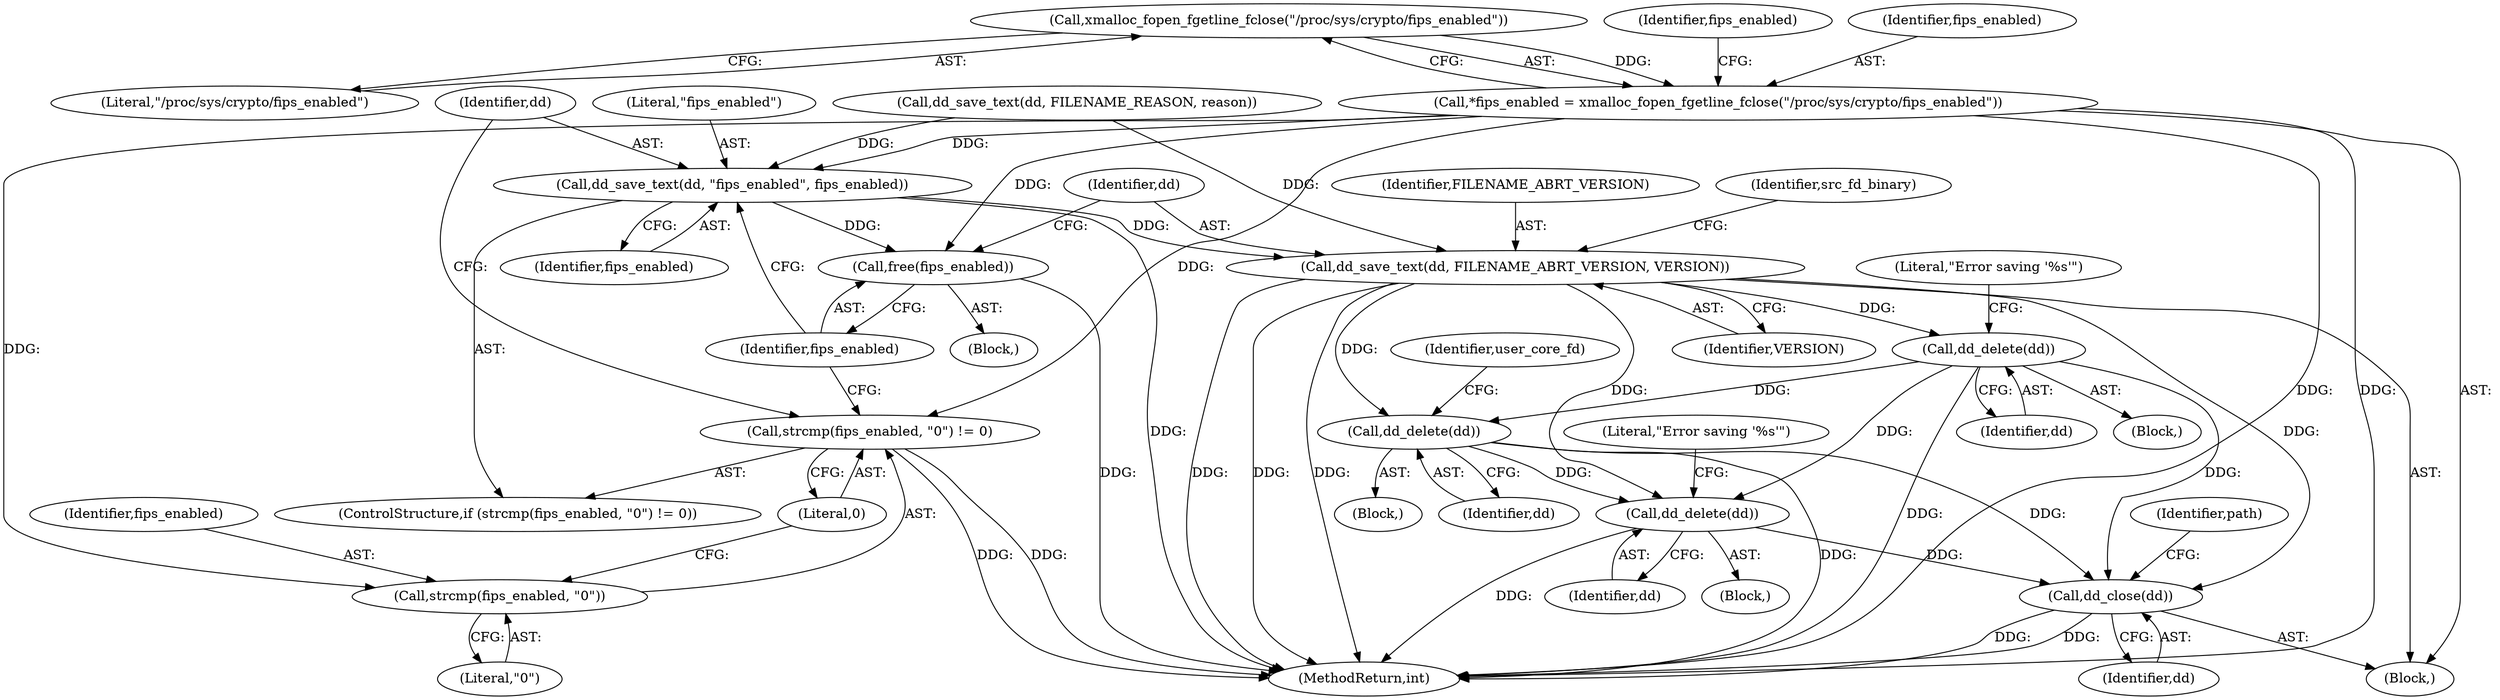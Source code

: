 digraph "0_abrt_4f2c1ddd3e3b81d2d5146b883115371f1cada9f9@API" {
"1000829" [label="(Call,xmalloc_fopen_fgetline_fclose(\"/proc/sys/crypto/fips_enabled\"))"];
"1000827" [label="(Call,*fips_enabled = xmalloc_fopen_fgetline_fclose(\"/proc/sys/crypto/fips_enabled\"))"];
"1000835" [label="(Call,strcmp(fips_enabled, \"0\") != 0)"];
"1000836" [label="(Call,strcmp(fips_enabled, \"0\"))"];
"1000840" [label="(Call,dd_save_text(dd, \"fips_enabled\", fips_enabled))"];
"1000844" [label="(Call,free(fips_enabled))"];
"1000846" [label="(Call,dd_save_text(dd, FILENAME_ABRT_VERSION, VERSION))"];
"1000882" [label="(Call,dd_delete(dd))"];
"1000919" [label="(Call,dd_delete(dd))"];
"1001029" [label="(Call,dd_delete(dd))"];
"1001036" [label="(Call,dd_close(dd))"];
"1000835" [label="(Call,strcmp(fips_enabled, \"0\") != 0)"];
"1000834" [label="(ControlStructure,if (strcmp(fips_enabled, \"0\") != 0))"];
"1000827" [label="(Call,*fips_enabled = xmalloc_fopen_fgetline_fclose(\"/proc/sys/crypto/fips_enabled\"))"];
"1000919" [label="(Call,dd_delete(dd))"];
"1000923" [label="(Identifier,user_core_fd)"];
"1000885" [label="(Literal,\"Error saving '%s'\")"];
"1000881" [label="(Block,)"];
"1000832" [label="(Identifier,fips_enabled)"];
"1000840" [label="(Call,dd_save_text(dd, \"fips_enabled\", fips_enabled))"];
"1000806" [label="(Call,dd_save_text(dd, FILENAME_REASON, reason))"];
"1000829" [label="(Call,xmalloc_fopen_fgetline_fclose(\"/proc/sys/crypto/fips_enabled\"))"];
"1000848" [label="(Identifier,FILENAME_ABRT_VERSION)"];
"1001028" [label="(Block,)"];
"1000839" [label="(Literal,0)"];
"1000852" [label="(Identifier,src_fd_binary)"];
"1001040" [label="(Identifier,path)"];
"1000882" [label="(Call,dd_delete(dd))"];
"1000841" [label="(Identifier,dd)"];
"1000844" [label="(Call,free(fips_enabled))"];
"1000830" [label="(Literal,\"/proc/sys/crypto/fips_enabled\")"];
"1000837" [label="(Identifier,fips_enabled)"];
"1001171" [label="(MethodReturn,int)"];
"1000845" [label="(Identifier,fips_enabled)"];
"1000920" [label="(Identifier,dd)"];
"1000849" [label="(Identifier,VERSION)"];
"1000843" [label="(Identifier,fips_enabled)"];
"1000624" [label="(Block,)"];
"1000846" [label="(Call,dd_save_text(dd, FILENAME_ABRT_VERSION, VERSION))"];
"1000883" [label="(Identifier,dd)"];
"1000916" [label="(Block,)"];
"1001030" [label="(Identifier,dd)"];
"1000828" [label="(Identifier,fips_enabled)"];
"1000836" [label="(Call,strcmp(fips_enabled, \"0\"))"];
"1001036" [label="(Call,dd_close(dd))"];
"1001037" [label="(Identifier,dd)"];
"1000838" [label="(Literal,\"0\")"];
"1000833" [label="(Block,)"];
"1000847" [label="(Identifier,dd)"];
"1001029" [label="(Call,dd_delete(dd))"];
"1000842" [label="(Literal,\"fips_enabled\")"];
"1001032" [label="(Literal,\"Error saving '%s'\")"];
"1000829" -> "1000827"  [label="AST: "];
"1000829" -> "1000830"  [label="CFG: "];
"1000830" -> "1000829"  [label="AST: "];
"1000827" -> "1000829"  [label="CFG: "];
"1000829" -> "1000827"  [label="DDG: "];
"1000827" -> "1000624"  [label="AST: "];
"1000828" -> "1000827"  [label="AST: "];
"1000832" -> "1000827"  [label="CFG: "];
"1000827" -> "1001171"  [label="DDG: "];
"1000827" -> "1001171"  [label="DDG: "];
"1000827" -> "1000835"  [label="DDG: "];
"1000827" -> "1000836"  [label="DDG: "];
"1000827" -> "1000840"  [label="DDG: "];
"1000827" -> "1000844"  [label="DDG: "];
"1000835" -> "1000834"  [label="AST: "];
"1000835" -> "1000839"  [label="CFG: "];
"1000836" -> "1000835"  [label="AST: "];
"1000839" -> "1000835"  [label="AST: "];
"1000841" -> "1000835"  [label="CFG: "];
"1000845" -> "1000835"  [label="CFG: "];
"1000835" -> "1001171"  [label="DDG: "];
"1000835" -> "1001171"  [label="DDG: "];
"1000836" -> "1000838"  [label="CFG: "];
"1000837" -> "1000836"  [label="AST: "];
"1000838" -> "1000836"  [label="AST: "];
"1000839" -> "1000836"  [label="CFG: "];
"1000840" -> "1000834"  [label="AST: "];
"1000840" -> "1000843"  [label="CFG: "];
"1000841" -> "1000840"  [label="AST: "];
"1000842" -> "1000840"  [label="AST: "];
"1000843" -> "1000840"  [label="AST: "];
"1000845" -> "1000840"  [label="CFG: "];
"1000840" -> "1001171"  [label="DDG: "];
"1000806" -> "1000840"  [label="DDG: "];
"1000840" -> "1000844"  [label="DDG: "];
"1000840" -> "1000846"  [label="DDG: "];
"1000844" -> "1000833"  [label="AST: "];
"1000844" -> "1000845"  [label="CFG: "];
"1000845" -> "1000844"  [label="AST: "];
"1000847" -> "1000844"  [label="CFG: "];
"1000844" -> "1001171"  [label="DDG: "];
"1000846" -> "1000624"  [label="AST: "];
"1000846" -> "1000849"  [label="CFG: "];
"1000847" -> "1000846"  [label="AST: "];
"1000848" -> "1000846"  [label="AST: "];
"1000849" -> "1000846"  [label="AST: "];
"1000852" -> "1000846"  [label="CFG: "];
"1000846" -> "1001171"  [label="DDG: "];
"1000846" -> "1001171"  [label="DDG: "];
"1000846" -> "1001171"  [label="DDG: "];
"1000806" -> "1000846"  [label="DDG: "];
"1000846" -> "1000882"  [label="DDG: "];
"1000846" -> "1000919"  [label="DDG: "];
"1000846" -> "1001029"  [label="DDG: "];
"1000846" -> "1001036"  [label="DDG: "];
"1000882" -> "1000881"  [label="AST: "];
"1000882" -> "1000883"  [label="CFG: "];
"1000883" -> "1000882"  [label="AST: "];
"1000885" -> "1000882"  [label="CFG: "];
"1000882" -> "1001171"  [label="DDG: "];
"1000882" -> "1000919"  [label="DDG: "];
"1000882" -> "1001029"  [label="DDG: "];
"1000882" -> "1001036"  [label="DDG: "];
"1000919" -> "1000916"  [label="AST: "];
"1000919" -> "1000920"  [label="CFG: "];
"1000920" -> "1000919"  [label="AST: "];
"1000923" -> "1000919"  [label="CFG: "];
"1000919" -> "1001171"  [label="DDG: "];
"1000919" -> "1001029"  [label="DDG: "];
"1000919" -> "1001036"  [label="DDG: "];
"1001029" -> "1001028"  [label="AST: "];
"1001029" -> "1001030"  [label="CFG: "];
"1001030" -> "1001029"  [label="AST: "];
"1001032" -> "1001029"  [label="CFG: "];
"1001029" -> "1001171"  [label="DDG: "];
"1001029" -> "1001036"  [label="DDG: "];
"1001036" -> "1000624"  [label="AST: "];
"1001036" -> "1001037"  [label="CFG: "];
"1001037" -> "1001036"  [label="AST: "];
"1001040" -> "1001036"  [label="CFG: "];
"1001036" -> "1001171"  [label="DDG: "];
"1001036" -> "1001171"  [label="DDG: "];
}
